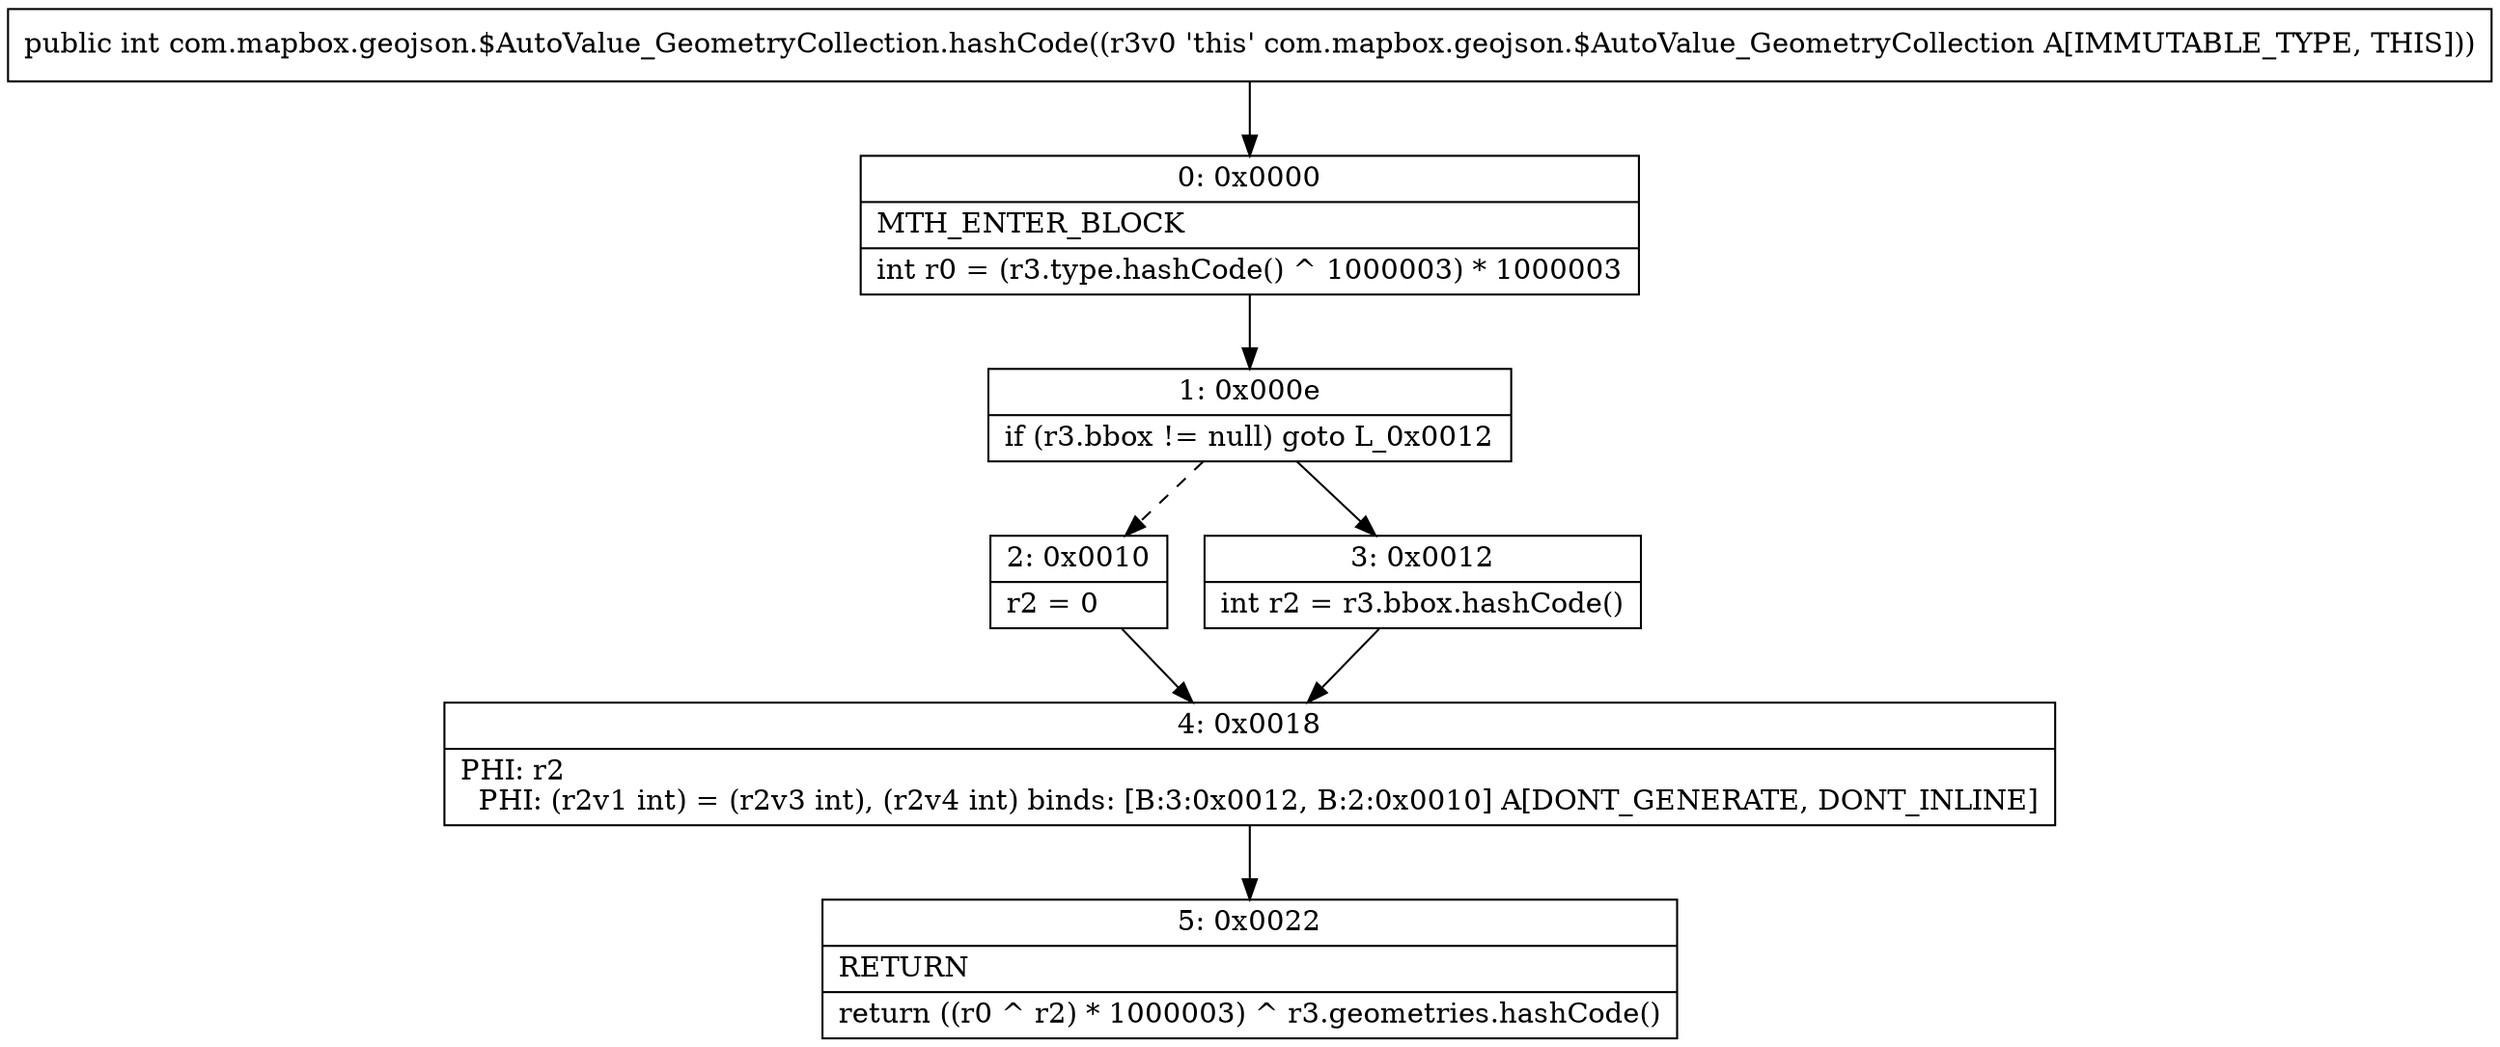 digraph "CFG forcom.mapbox.geojson.$AutoValue_GeometryCollection.hashCode()I" {
Node_0 [shape=record,label="{0\:\ 0x0000|MTH_ENTER_BLOCK\l|int r0 = (r3.type.hashCode() ^ 1000003) * 1000003\l}"];
Node_1 [shape=record,label="{1\:\ 0x000e|if (r3.bbox != null) goto L_0x0012\l}"];
Node_2 [shape=record,label="{2\:\ 0x0010|r2 = 0\l}"];
Node_3 [shape=record,label="{3\:\ 0x0012|int r2 = r3.bbox.hashCode()\l}"];
Node_4 [shape=record,label="{4\:\ 0x0018|PHI: r2 \l  PHI: (r2v1 int) = (r2v3 int), (r2v4 int) binds: [B:3:0x0012, B:2:0x0010] A[DONT_GENERATE, DONT_INLINE]\l}"];
Node_5 [shape=record,label="{5\:\ 0x0022|RETURN\l|return ((r0 ^ r2) * 1000003) ^ r3.geometries.hashCode()\l}"];
MethodNode[shape=record,label="{public int com.mapbox.geojson.$AutoValue_GeometryCollection.hashCode((r3v0 'this' com.mapbox.geojson.$AutoValue_GeometryCollection A[IMMUTABLE_TYPE, THIS])) }"];
MethodNode -> Node_0;
Node_0 -> Node_1;
Node_1 -> Node_2[style=dashed];
Node_1 -> Node_3;
Node_2 -> Node_4;
Node_3 -> Node_4;
Node_4 -> Node_5;
}

